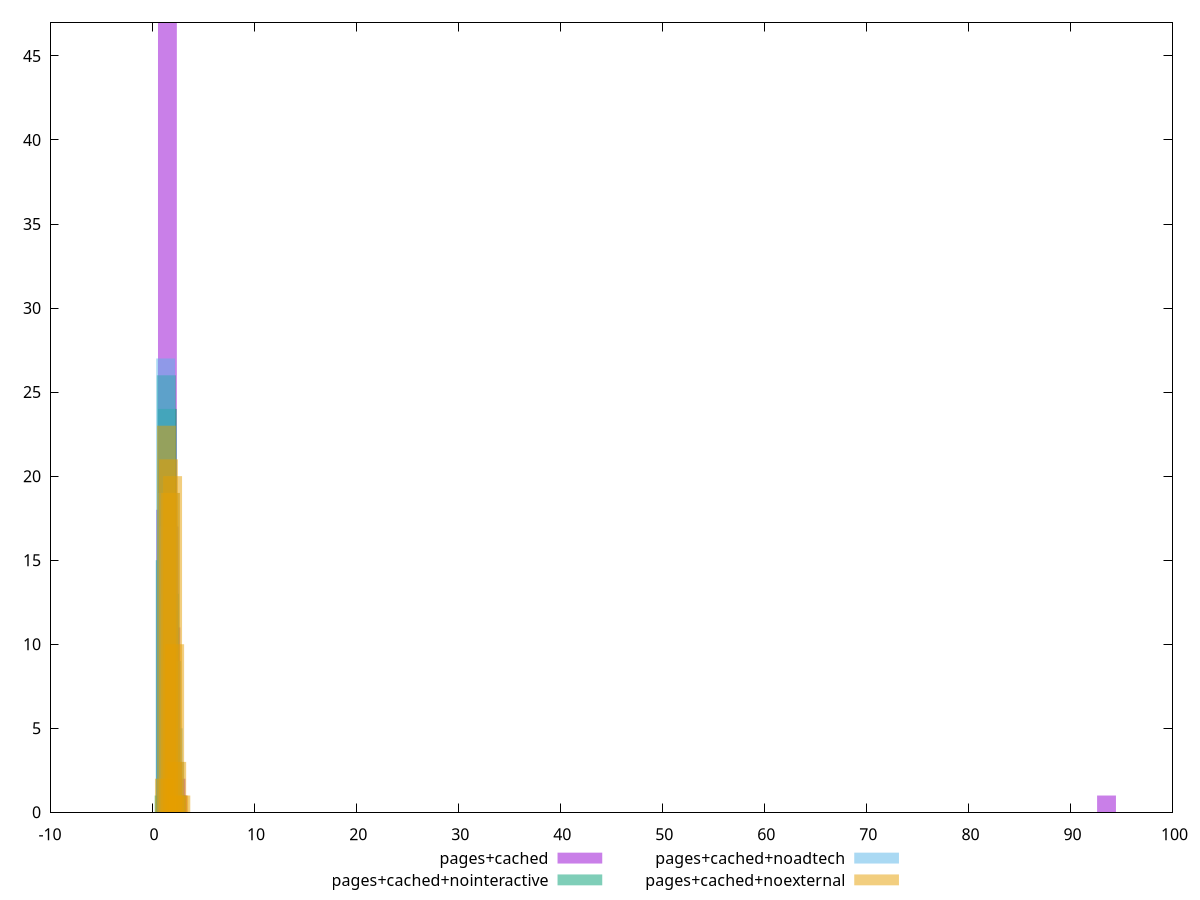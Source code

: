 $_pagesCached <<EOF
93.53464053824193 1
2.5098740752658837 1
1.673249383510589 17
1.840574321861648 11
1.5059244451595302 47
1.3385995068084713 18
2.007899260212707 3
2.342549136914825 2
EOF
$_pagesCachedNointeractive <<EOF
1.6119260425045734 12
1.719387778671545 13
1.3970025701706303 26
1.504464306337602 24
2.256696459506403 1
1.2895408340036587 15
1.8268495148385167 4
1.934311251005488 2
1.1820790978366873 1
2.1492347233394313 1
2.3641581956733746 1
EOF
$_pagesCachedNoadtech <<EOF
1.9272516578794283 9
1.6307514028210546 17
2.223751912937802 3
1.334251147762681 27
1.7790015303502416 19
1.4825012752918678 19
2.075501785408615 5
2.3720020404669886 1
EOF
$_pagesCachedNoexternal <<EOF
2.217871498415883 10
1.4113727717191984 23
1.2097480900450273 2
1.8146221350675407 19
2.016246816741712 20
1.6129974533933695 21
2.4194961800900545 3
2.822745543438397 1
2.6211208617642257 1
EOF
set key outside below
set terminal pngcairo
set output "report_00006_2020-11-02T20-21-41.718Z/server-response-time/server-response-time_pages+cached_pages+cached+nointeractive_pages+cached+noadtech_pages+cached+noexternal+hist.png"
set boxwidth 1.8470512288081047
set style fill transparent solid 0.5 noborder
set yrange [0:47]
plot $_pagesCached title "pages+cached" with boxes ,$_pagesCachedNointeractive title "pages+cached+nointeractive" with boxes ,$_pagesCachedNoadtech title "pages+cached+noadtech" with boxes ,$_pagesCachedNoexternal title "pages+cached+noexternal" with boxes ,